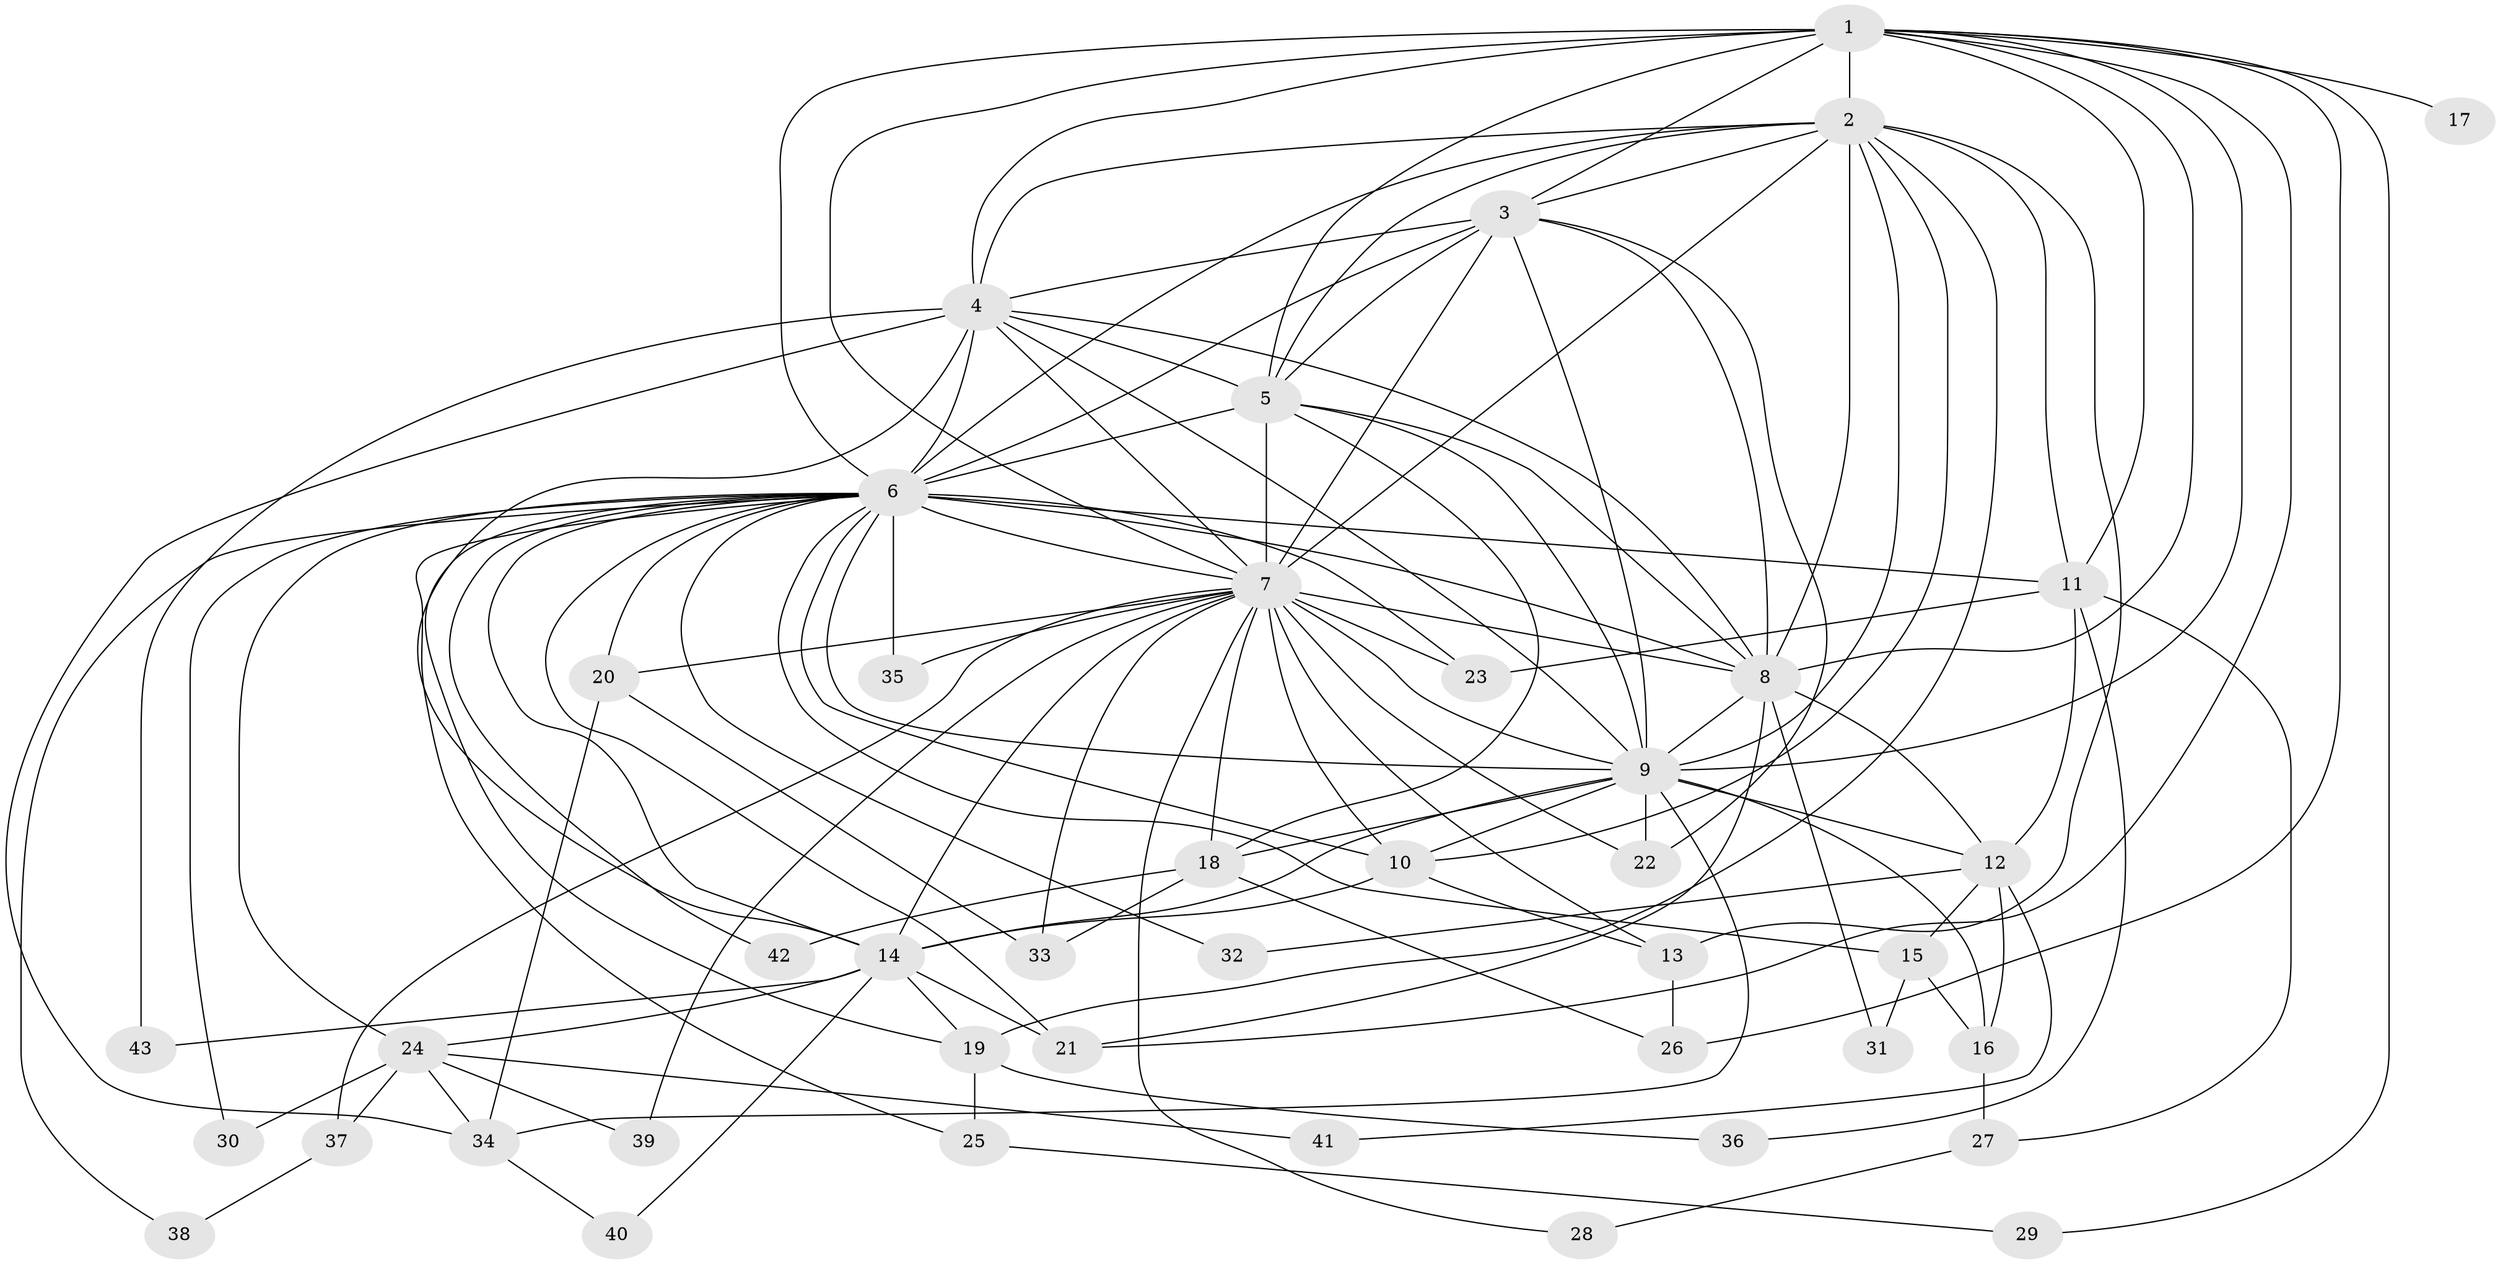 // original degree distribution, {16: 0.011627906976744186, 18: 0.011627906976744186, 12: 0.011627906976744186, 13: 0.011627906976744186, 23: 0.011627906976744186, 27: 0.011627906976744186, 17: 0.011627906976744186, 15: 0.023255813953488372, 21: 0.011627906976744186, 7: 0.03488372093023256, 4: 0.10465116279069768, 5: 0.05813953488372093, 3: 0.19767441860465115, 2: 0.4883720930232558}
// Generated by graph-tools (version 1.1) at 2025/34/03/09/25 02:34:53]
// undirected, 43 vertices, 122 edges
graph export_dot {
graph [start="1"]
  node [color=gray90,style=filled];
  1;
  2;
  3;
  4;
  5;
  6;
  7;
  8;
  9;
  10;
  11;
  12;
  13;
  14;
  15;
  16;
  17;
  18;
  19;
  20;
  21;
  22;
  23;
  24;
  25;
  26;
  27;
  28;
  29;
  30;
  31;
  32;
  33;
  34;
  35;
  36;
  37;
  38;
  39;
  40;
  41;
  42;
  43;
  1 -- 2 [weight=2.0];
  1 -- 3 [weight=1.0];
  1 -- 4 [weight=1.0];
  1 -- 5 [weight=2.0];
  1 -- 6 [weight=2.0];
  1 -- 7 [weight=1.0];
  1 -- 8 [weight=1.0];
  1 -- 9 [weight=1.0];
  1 -- 11 [weight=1.0];
  1 -- 17 [weight=1.0];
  1 -- 21 [weight=1.0];
  1 -- 26 [weight=1.0];
  1 -- 29 [weight=1.0];
  2 -- 3 [weight=1.0];
  2 -- 4 [weight=1.0];
  2 -- 5 [weight=1.0];
  2 -- 6 [weight=3.0];
  2 -- 7 [weight=1.0];
  2 -- 8 [weight=2.0];
  2 -- 9 [weight=1.0];
  2 -- 10 [weight=1.0];
  2 -- 11 [weight=2.0];
  2 -- 13 [weight=1.0];
  2 -- 19 [weight=2.0];
  3 -- 4 [weight=1.0];
  3 -- 5 [weight=1.0];
  3 -- 6 [weight=3.0];
  3 -- 7 [weight=1.0];
  3 -- 8 [weight=1.0];
  3 -- 9 [weight=1.0];
  3 -- 22 [weight=2.0];
  4 -- 5 [weight=1.0];
  4 -- 6 [weight=3.0];
  4 -- 7 [weight=1.0];
  4 -- 8 [weight=1.0];
  4 -- 9 [weight=1.0];
  4 -- 14 [weight=1.0];
  4 -- 34 [weight=1.0];
  4 -- 43 [weight=1.0];
  5 -- 6 [weight=3.0];
  5 -- 7 [weight=11.0];
  5 -- 8 [weight=1.0];
  5 -- 9 [weight=2.0];
  5 -- 18 [weight=1.0];
  6 -- 7 [weight=4.0];
  6 -- 8 [weight=2.0];
  6 -- 9 [weight=2.0];
  6 -- 10 [weight=1.0];
  6 -- 11 [weight=1.0];
  6 -- 14 [weight=1.0];
  6 -- 15 [weight=1.0];
  6 -- 19 [weight=1.0];
  6 -- 20 [weight=2.0];
  6 -- 21 [weight=1.0];
  6 -- 23 [weight=1.0];
  6 -- 24 [weight=1.0];
  6 -- 25 [weight=1.0];
  6 -- 30 [weight=1.0];
  6 -- 32 [weight=1.0];
  6 -- 35 [weight=1.0];
  6 -- 38 [weight=1.0];
  6 -- 42 [weight=1.0];
  7 -- 8 [weight=1.0];
  7 -- 9 [weight=3.0];
  7 -- 10 [weight=1.0];
  7 -- 13 [weight=2.0];
  7 -- 14 [weight=2.0];
  7 -- 18 [weight=1.0];
  7 -- 20 [weight=1.0];
  7 -- 22 [weight=1.0];
  7 -- 23 [weight=2.0];
  7 -- 28 [weight=1.0];
  7 -- 33 [weight=1.0];
  7 -- 35 [weight=1.0];
  7 -- 37 [weight=1.0];
  7 -- 39 [weight=1.0];
  8 -- 9 [weight=1.0];
  8 -- 12 [weight=2.0];
  8 -- 21 [weight=1.0];
  8 -- 31 [weight=1.0];
  9 -- 10 [weight=1.0];
  9 -- 12 [weight=2.0];
  9 -- 14 [weight=1.0];
  9 -- 16 [weight=2.0];
  9 -- 18 [weight=1.0];
  9 -- 22 [weight=1.0];
  9 -- 34 [weight=1.0];
  10 -- 13 [weight=1.0];
  10 -- 14 [weight=3.0];
  11 -- 12 [weight=1.0];
  11 -- 23 [weight=1.0];
  11 -- 27 [weight=1.0];
  11 -- 36 [weight=1.0];
  12 -- 15 [weight=1.0];
  12 -- 16 [weight=1.0];
  12 -- 32 [weight=1.0];
  12 -- 41 [weight=1.0];
  13 -- 26 [weight=1.0];
  14 -- 19 [weight=1.0];
  14 -- 21 [weight=1.0];
  14 -- 24 [weight=1.0];
  14 -- 40 [weight=1.0];
  14 -- 43 [weight=1.0];
  15 -- 16 [weight=1.0];
  15 -- 31 [weight=1.0];
  16 -- 27 [weight=1.0];
  18 -- 26 [weight=1.0];
  18 -- 33 [weight=1.0];
  18 -- 42 [weight=1.0];
  19 -- 25 [weight=1.0];
  19 -- 36 [weight=1.0];
  20 -- 33 [weight=1.0];
  20 -- 34 [weight=1.0];
  24 -- 30 [weight=1.0];
  24 -- 34 [weight=1.0];
  24 -- 37 [weight=1.0];
  24 -- 39 [weight=1.0];
  24 -- 41 [weight=1.0];
  25 -- 29 [weight=1.0];
  27 -- 28 [weight=1.0];
  34 -- 40 [weight=1.0];
  37 -- 38 [weight=1.0];
}
